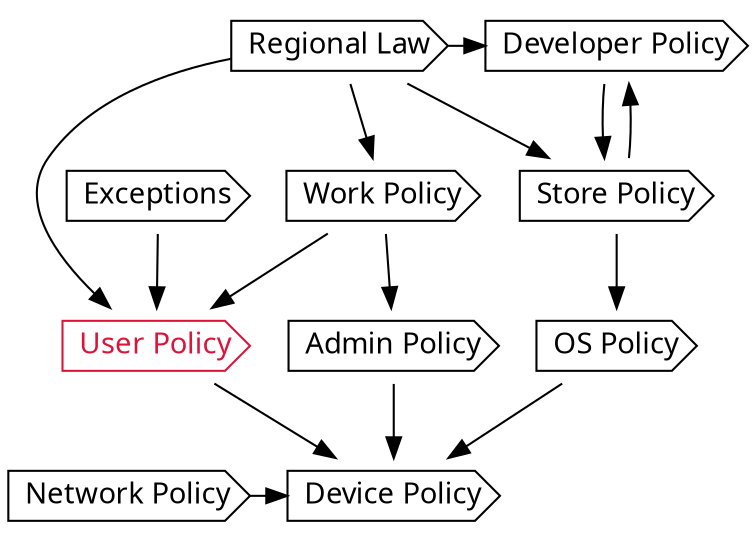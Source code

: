 digraph policies{
  overlap = false;
  //rankdir = LR;
  splines = true;

  user      [label="User Policy"      shape=cds fontname="LMSans10-Regular" color="crimson" fontcolor="crimson"]
  work      [label="Work Policy"      shape=cds fontname="LMSans10-Regular"]
  it        [label="Admin Policy"     shape=cds fontname="LMSans10-Regular"]
  net       [label="Network Policy"   shape=cds fontname="LMSans10-Regular"]
  os        [label="OS Policy"        shape=cds fontname="LMSans10-Regular"]
  store     [label="Store Policy"     shape=cds fontname="LMSans10-Regular"]
  law       [label="Regional Law"     shape=cds fontname="LMSans10-Regular"]
  exception [label="Exceptions"       shape=cds fontname="LMSans10-Regular"]
  dev       [label="Developer Policy" shape=cds fontname="LMSans10-Regular"]
  device    [label="Device Policy"    shape=cds fontname="LMSans10-Regular"]
  
  os -> device;
  work -> it -> device

  law -> store -> os;
  law -> work -> user -> device;
  law -> user;
  net -> device;
  dev -> store -> dev;
  exception -> user;
  law -> dev
  

  {rank=same device net}
  {rank=same law dev}

}


